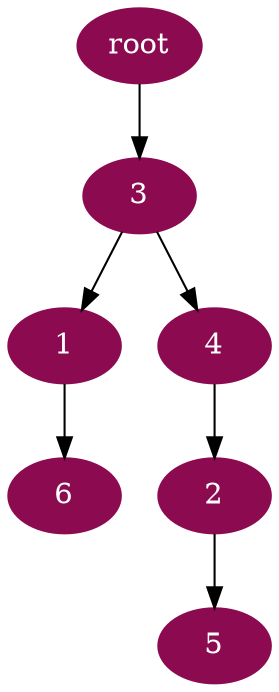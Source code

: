 digraph G {
node [color=deeppink4, style=filled, fontcolor=white];
3 -> 1;
4 -> 2;
"root" -> 3;
3 -> 4;
2 -> 5;
1 -> 6;
}

